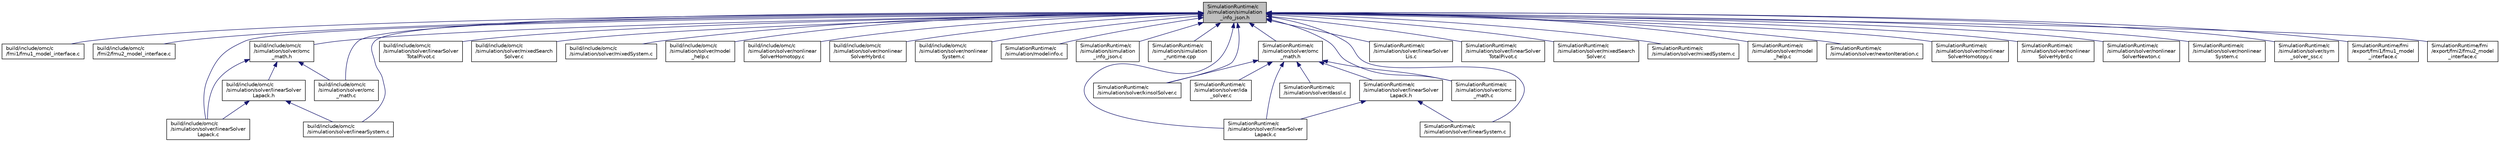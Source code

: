 digraph "SimulationRuntime/c/simulation/simulation_info_json.h"
{
  edge [fontname="Helvetica",fontsize="10",labelfontname="Helvetica",labelfontsize="10"];
  node [fontname="Helvetica",fontsize="10",shape=record];
  Node2 [label="SimulationRuntime/c\l/simulation/simulation\l_info_json.h",height=0.2,width=0.4,color="black", fillcolor="grey75", style="filled", fontcolor="black"];
  Node2 -> Node3 [dir="back",color="midnightblue",fontsize="10",style="solid",fontname="Helvetica"];
  Node3 [label="build/include/omc/c\l/fmi1/fmu1_model_interface.c",height=0.2,width=0.4,color="black", fillcolor="white", style="filled",URL="$d3/dab/build_2include_2omc_2c_2fmi1_2fmu1__model__interface_8c.html"];
  Node2 -> Node4 [dir="back",color="midnightblue",fontsize="10",style="solid",fontname="Helvetica"];
  Node4 [label="build/include/omc/c\l/fmi2/fmu2_model_interface.c",height=0.2,width=0.4,color="black", fillcolor="white", style="filled",URL="$d5/d77/build_2include_2omc_2c_2fmi2_2fmu2__model__interface_8c.html"];
  Node2 -> Node5 [dir="back",color="midnightblue",fontsize="10",style="solid",fontname="Helvetica"];
  Node5 [label="build/include/omc/c\l/simulation/solver/linearSolver\lLapack.c",height=0.2,width=0.4,color="black", fillcolor="white", style="filled",URL="$dd/d33/build_2include_2omc_2c_2simulation_2solver_2linear_solver_lapack_8c.html"];
  Node2 -> Node6 [dir="back",color="midnightblue",fontsize="10",style="solid",fontname="Helvetica"];
  Node6 [label="build/include/omc/c\l/simulation/solver/omc\l_math.h",height=0.2,width=0.4,color="black", fillcolor="white", style="filled",URL="$dd/df2/build_2include_2omc_2c_2simulation_2solver_2omc__math_8h.html"];
  Node6 -> Node5 [dir="back",color="midnightblue",fontsize="10",style="solid",fontname="Helvetica"];
  Node6 -> Node7 [dir="back",color="midnightblue",fontsize="10",style="solid",fontname="Helvetica"];
  Node7 [label="build/include/omc/c\l/simulation/solver/linearSolver\lLapack.h",height=0.2,width=0.4,color="black", fillcolor="white", style="filled",URL="$d0/dd0/build_2include_2omc_2c_2simulation_2solver_2linear_solver_lapack_8h.html"];
  Node7 -> Node5 [dir="back",color="midnightblue",fontsize="10",style="solid",fontname="Helvetica"];
  Node7 -> Node8 [dir="back",color="midnightblue",fontsize="10",style="solid",fontname="Helvetica"];
  Node8 [label="build/include/omc/c\l/simulation/solver/linearSystem.c",height=0.2,width=0.4,color="black", fillcolor="white", style="filled",URL="$d1/d69/build_2include_2omc_2c_2simulation_2solver_2linear_system_8c.html"];
  Node6 -> Node9 [dir="back",color="midnightblue",fontsize="10",style="solid",fontname="Helvetica"];
  Node9 [label="build/include/omc/c\l/simulation/solver/omc\l_math.c",height=0.2,width=0.4,color="black", fillcolor="white", style="filled",URL="$d3/db1/build_2include_2omc_2c_2simulation_2solver_2omc__math_8c.html"];
  Node2 -> Node10 [dir="back",color="midnightblue",fontsize="10",style="solid",fontname="Helvetica"];
  Node10 [label="build/include/omc/c\l/simulation/solver/linearSolver\lTotalPivot.c",height=0.2,width=0.4,color="black", fillcolor="white", style="filled",URL="$d6/d90/build_2include_2omc_2c_2simulation_2solver_2linear_solver_total_pivot_8c.html"];
  Node2 -> Node8 [dir="back",color="midnightblue",fontsize="10",style="solid",fontname="Helvetica"];
  Node2 -> Node11 [dir="back",color="midnightblue",fontsize="10",style="solid",fontname="Helvetica"];
  Node11 [label="build/include/omc/c\l/simulation/solver/mixedSearch\lSolver.c",height=0.2,width=0.4,color="black", fillcolor="white", style="filled",URL="$dd/d3e/build_2include_2omc_2c_2simulation_2solver_2mixed_search_solver_8c.html"];
  Node2 -> Node12 [dir="back",color="midnightblue",fontsize="10",style="solid",fontname="Helvetica"];
  Node12 [label="build/include/omc/c\l/simulation/solver/mixedSystem.c",height=0.2,width=0.4,color="black", fillcolor="white", style="filled",URL="$da/d2b/build_2include_2omc_2c_2simulation_2solver_2mixed_system_8c.html"];
  Node2 -> Node13 [dir="back",color="midnightblue",fontsize="10",style="solid",fontname="Helvetica"];
  Node13 [label="build/include/omc/c\l/simulation/solver/model\l_help.c",height=0.2,width=0.4,color="black", fillcolor="white", style="filled",URL="$d1/d37/build_2include_2omc_2c_2simulation_2solver_2model__help_8c.html"];
  Node2 -> Node14 [dir="back",color="midnightblue",fontsize="10",style="solid",fontname="Helvetica"];
  Node14 [label="build/include/omc/c\l/simulation/solver/nonlinear\lSolverHomotopy.c",height=0.2,width=0.4,color="black", fillcolor="white", style="filled",URL="$df/d99/build_2include_2omc_2c_2simulation_2solver_2nonlinear_solver_homotopy_8c.html"];
  Node2 -> Node15 [dir="back",color="midnightblue",fontsize="10",style="solid",fontname="Helvetica"];
  Node15 [label="build/include/omc/c\l/simulation/solver/nonlinear\lSolverHybrd.c",height=0.2,width=0.4,color="black", fillcolor="white", style="filled",URL="$d0/d21/build_2include_2omc_2c_2simulation_2solver_2nonlinear_solver_hybrd_8c.html"];
  Node2 -> Node16 [dir="back",color="midnightblue",fontsize="10",style="solid",fontname="Helvetica"];
  Node16 [label="build/include/omc/c\l/simulation/solver/nonlinear\lSystem.c",height=0.2,width=0.4,color="black", fillcolor="white", style="filled",URL="$dd/d6c/build_2include_2omc_2c_2simulation_2solver_2nonlinear_system_8c.html"];
  Node2 -> Node9 [dir="back",color="midnightblue",fontsize="10",style="solid",fontname="Helvetica"];
  Node2 -> Node17 [dir="back",color="midnightblue",fontsize="10",style="solid",fontname="Helvetica"];
  Node17 [label="SimulationRuntime/c\l/simulation/modelinfo.c",height=0.2,width=0.4,color="black", fillcolor="white", style="filled",URL="$d0/d3a/modelinfo_8c.html"];
  Node2 -> Node18 [dir="back",color="midnightblue",fontsize="10",style="solid",fontname="Helvetica"];
  Node18 [label="SimulationRuntime/c\l/simulation/simulation\l_info_json.c",height=0.2,width=0.4,color="black", fillcolor="white", style="filled",URL="$d9/d87/_simulation_runtime_2c_2simulation_2simulation__info__json_8c.html"];
  Node2 -> Node19 [dir="back",color="midnightblue",fontsize="10",style="solid",fontname="Helvetica"];
  Node19 [label="SimulationRuntime/c\l/simulation/simulation\l_runtime.cpp",height=0.2,width=0.4,color="black", fillcolor="white", style="filled",URL="$d4/d09/simulation__runtime_8cpp.html"];
  Node2 -> Node20 [dir="back",color="midnightblue",fontsize="10",style="solid",fontname="Helvetica"];
  Node20 [label="SimulationRuntime/c\l/simulation/solver/kinsolSolver.c",height=0.2,width=0.4,color="black", fillcolor="white", style="filled",URL="$d3/d94/kinsol_solver_8c.html"];
  Node2 -> Node21 [dir="back",color="midnightblue",fontsize="10",style="solid",fontname="Helvetica"];
  Node21 [label="SimulationRuntime/c\l/simulation/solver/omc\l_math.h",height=0.2,width=0.4,color="black", fillcolor="white", style="filled",URL="$de/d51/_simulation_runtime_2c_2simulation_2solver_2omc__math_8h.html"];
  Node21 -> Node22 [dir="back",color="midnightblue",fontsize="10",style="solid",fontname="Helvetica"];
  Node22 [label="SimulationRuntime/c\l/simulation/solver/dassl.c",height=0.2,width=0.4,color="black", fillcolor="white", style="filled",URL="$df/ddf/dassl_8c.html"];
  Node21 -> Node23 [dir="back",color="midnightblue",fontsize="10",style="solid",fontname="Helvetica"];
  Node23 [label="SimulationRuntime/c\l/simulation/solver/ida\l_solver.c",height=0.2,width=0.4,color="black", fillcolor="white", style="filled",URL="$d0/d46/ida__solver_8c.html"];
  Node21 -> Node20 [dir="back",color="midnightblue",fontsize="10",style="solid",fontname="Helvetica"];
  Node21 -> Node24 [dir="back",color="midnightblue",fontsize="10",style="solid",fontname="Helvetica"];
  Node24 [label="SimulationRuntime/c\l/simulation/solver/linearSolver\lLapack.c",height=0.2,width=0.4,color="black", fillcolor="white", style="filled",URL="$de/d13/_simulation_runtime_2c_2simulation_2solver_2linear_solver_lapack_8c.html"];
  Node21 -> Node25 [dir="back",color="midnightblue",fontsize="10",style="solid",fontname="Helvetica"];
  Node25 [label="SimulationRuntime/c\l/simulation/solver/linearSolver\lLapack.h",height=0.2,width=0.4,color="black", fillcolor="white", style="filled",URL="$dc/d20/_simulation_runtime_2c_2simulation_2solver_2linear_solver_lapack_8h.html"];
  Node25 -> Node24 [dir="back",color="midnightblue",fontsize="10",style="solid",fontname="Helvetica"];
  Node25 -> Node26 [dir="back",color="midnightblue",fontsize="10",style="solid",fontname="Helvetica"];
  Node26 [label="SimulationRuntime/c\l/simulation/solver/linearSystem.c",height=0.2,width=0.4,color="black", fillcolor="white", style="filled",URL="$d0/db9/_simulation_runtime_2c_2simulation_2solver_2linear_system_8c.html"];
  Node21 -> Node27 [dir="back",color="midnightblue",fontsize="10",style="solid",fontname="Helvetica"];
  Node27 [label="SimulationRuntime/c\l/simulation/solver/omc\l_math.c",height=0.2,width=0.4,color="black", fillcolor="white", style="filled",URL="$dc/d17/_simulation_runtime_2c_2simulation_2solver_2omc__math_8c.html"];
  Node2 -> Node24 [dir="back",color="midnightblue",fontsize="10",style="solid",fontname="Helvetica"];
  Node2 -> Node28 [dir="back",color="midnightblue",fontsize="10",style="solid",fontname="Helvetica"];
  Node28 [label="SimulationRuntime/c\l/simulation/solver/linearSolver\lLis.c",height=0.2,width=0.4,color="black", fillcolor="white", style="filled",URL="$d4/de5/linear_solver_lis_8c.html"];
  Node2 -> Node29 [dir="back",color="midnightblue",fontsize="10",style="solid",fontname="Helvetica"];
  Node29 [label="SimulationRuntime/c\l/simulation/solver/linearSolver\lTotalPivot.c",height=0.2,width=0.4,color="black", fillcolor="white", style="filled",URL="$d0/d4c/_simulation_runtime_2c_2simulation_2solver_2linear_solver_total_pivot_8c.html"];
  Node2 -> Node26 [dir="back",color="midnightblue",fontsize="10",style="solid",fontname="Helvetica"];
  Node2 -> Node30 [dir="back",color="midnightblue",fontsize="10",style="solid",fontname="Helvetica"];
  Node30 [label="SimulationRuntime/c\l/simulation/solver/mixedSearch\lSolver.c",height=0.2,width=0.4,color="black", fillcolor="white", style="filled",URL="$d2/da0/_simulation_runtime_2c_2simulation_2solver_2mixed_search_solver_8c.html"];
  Node2 -> Node31 [dir="back",color="midnightblue",fontsize="10",style="solid",fontname="Helvetica"];
  Node31 [label="SimulationRuntime/c\l/simulation/solver/mixedSystem.c",height=0.2,width=0.4,color="black", fillcolor="white", style="filled",URL="$d4/dbb/_simulation_runtime_2c_2simulation_2solver_2mixed_system_8c.html"];
  Node2 -> Node32 [dir="back",color="midnightblue",fontsize="10",style="solid",fontname="Helvetica"];
  Node32 [label="SimulationRuntime/c\l/simulation/solver/model\l_help.c",height=0.2,width=0.4,color="black", fillcolor="white", style="filled",URL="$dc/d87/_simulation_runtime_2c_2simulation_2solver_2model__help_8c.html"];
  Node2 -> Node33 [dir="back",color="midnightblue",fontsize="10",style="solid",fontname="Helvetica"];
  Node33 [label="SimulationRuntime/c\l/simulation/solver/newtonIteration.c",height=0.2,width=0.4,color="black", fillcolor="white", style="filled",URL="$d6/dca/newton_iteration_8c.html"];
  Node2 -> Node34 [dir="back",color="midnightblue",fontsize="10",style="solid",fontname="Helvetica"];
  Node34 [label="SimulationRuntime/c\l/simulation/solver/nonlinear\lSolverHomotopy.c",height=0.2,width=0.4,color="black", fillcolor="white", style="filled",URL="$da/d96/_simulation_runtime_2c_2simulation_2solver_2nonlinear_solver_homotopy_8c.html"];
  Node2 -> Node35 [dir="back",color="midnightblue",fontsize="10",style="solid",fontname="Helvetica"];
  Node35 [label="SimulationRuntime/c\l/simulation/solver/nonlinear\lSolverHybrd.c",height=0.2,width=0.4,color="black", fillcolor="white", style="filled",URL="$d7/d7e/_simulation_runtime_2c_2simulation_2solver_2nonlinear_solver_hybrd_8c.html"];
  Node2 -> Node36 [dir="back",color="midnightblue",fontsize="10",style="solid",fontname="Helvetica"];
  Node36 [label="SimulationRuntime/c\l/simulation/solver/nonlinear\lSolverNewton.c",height=0.2,width=0.4,color="black", fillcolor="white", style="filled",URL="$d1/d47/nonlinear_solver_newton_8c.html"];
  Node2 -> Node37 [dir="back",color="midnightblue",fontsize="10",style="solid",fontname="Helvetica"];
  Node37 [label="SimulationRuntime/c\l/simulation/solver/nonlinear\lSystem.c",height=0.2,width=0.4,color="black", fillcolor="white", style="filled",URL="$d8/d99/_simulation_runtime_2c_2simulation_2solver_2nonlinear_system_8c.html"];
  Node2 -> Node27 [dir="back",color="midnightblue",fontsize="10",style="solid",fontname="Helvetica"];
  Node2 -> Node38 [dir="back",color="midnightblue",fontsize="10",style="solid",fontname="Helvetica"];
  Node38 [label="SimulationRuntime/c\l/simulation/solver/sym\l_solver_ssc.c",height=0.2,width=0.4,color="black", fillcolor="white", style="filled",URL="$df/df6/sym__solver__ssc_8c.html"];
  Node2 -> Node39 [dir="back",color="midnightblue",fontsize="10",style="solid",fontname="Helvetica"];
  Node39 [label="SimulationRuntime/fmi\l/export/fmi1/fmu1_model\l_interface.c",height=0.2,width=0.4,color="black", fillcolor="white", style="filled",URL="$d0/dd0/_simulation_runtime_2fmi_2export_2fmi1_2fmu1__model__interface_8c.html"];
  Node2 -> Node40 [dir="back",color="midnightblue",fontsize="10",style="solid",fontname="Helvetica"];
  Node40 [label="SimulationRuntime/fmi\l/export/fmi2/fmu2_model\l_interface.c",height=0.2,width=0.4,color="black", fillcolor="white", style="filled",URL="$d9/d4f/_simulation_runtime_2fmi_2export_2fmi2_2fmu2__model__interface_8c.html"];
}
